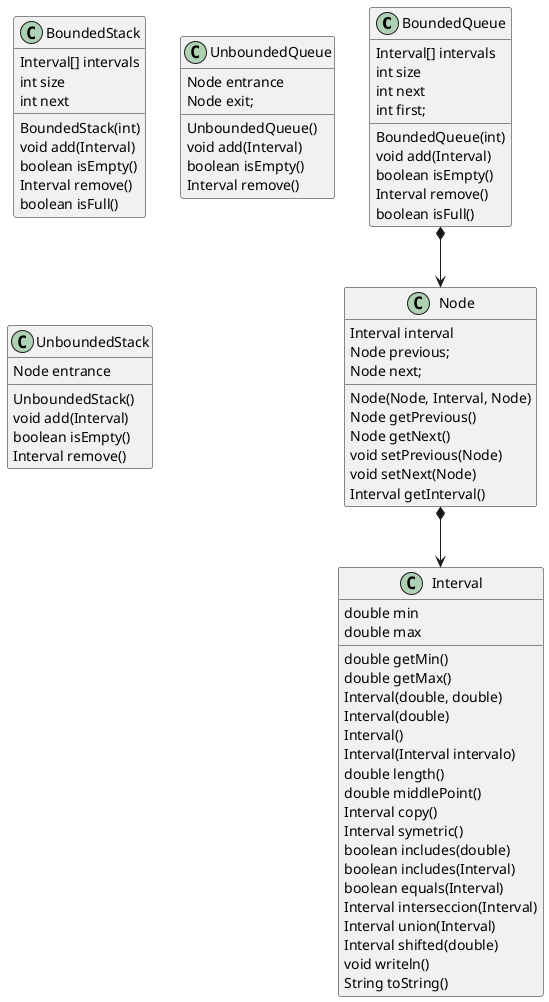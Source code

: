 @startuml

class BoundedQueue {
	Interval[] intervals
	int size
	int next
	int first;
	BoundedQueue(int)
	void add(Interval) 
	boolean isEmpty()
	Interval remove()
	boolean isFull()
}

BoundedQueue *-down-> Node
Node *-down-> Interval

class BoundedStack {
	Interval[] intervals
	int size
	int next
	BoundedStack(int)
	void add(Interval) 
	boolean isEmpty()
	Interval remove()
	boolean isFull()
}

class Interval {
	double min
	double max
	double getMin() 
	double getMax()
	Interval(double, double)
	Interval(double)
	Interval()
	Interval(Interval intervalo)
	double length()
	double middlePoint()
	Interval copy()
	Interval symetric()
	boolean includes(double)
	boolean includes(Interval)
	boolean equals(Interval) 
	Interval interseccion(Interval)
	Interval union(Interval)
	Interval shifted(double) 
	void writeln()
	String toString()
}


class Node {
	Interval interval
	Node previous;
	Node next;
	Node(Node, Interval, Node)
	Node getPrevious()
	Node getNext()
	void setPrevious(Node) 
	void setNext(Node)
	Interval getInterval()
}

class UnboundedQueue {
	Node entrance
	Node exit;
	UnboundedQueue()
	void add(Interval)
	boolean isEmpty()
	Interval remove()
}

class UnboundedStack {
	Node entrance
	UnboundedStack()
	void add(Interval)
	boolean isEmpty()
	Interval remove()
}

@enduml